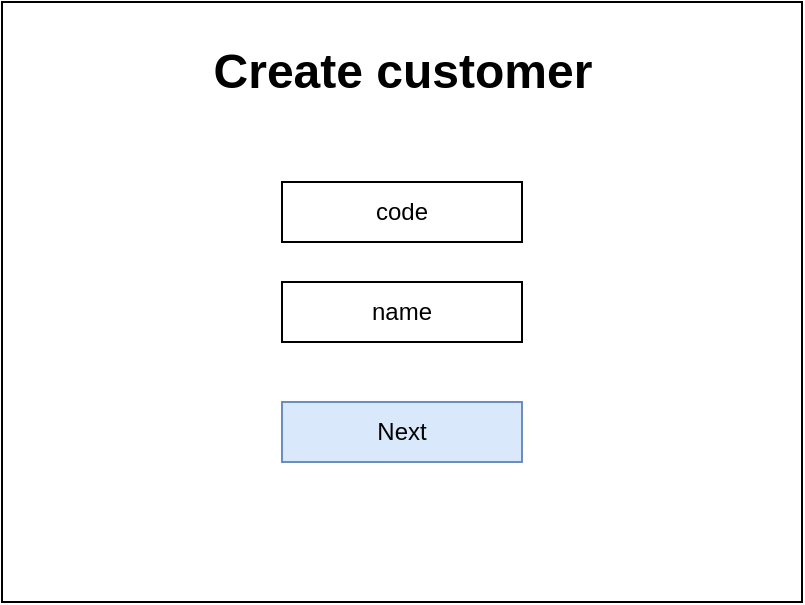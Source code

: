 <mxfile>
    <diagram id="kc85KIfVrFXvi8ETNSCJ" name="Page-1">
        <mxGraphModel dx="197" dy="288" grid="1" gridSize="10" guides="1" tooltips="1" connect="1" arrows="1" fold="1" page="1" pageScale="1" pageWidth="827" pageHeight="1169" math="0" shadow="0">
            <root>
                <mxCell id="0"/>
                <mxCell id="1" parent="0"/>
                <mxCell id="2" value="" style="rounded=0;whiteSpace=wrap;html=1;" parent="1" vertex="1">
                    <mxGeometry x="30" y="50" width="400" height="300" as="geometry"/>
                </mxCell>
                <mxCell id="3" value="code" style="rounded=0;whiteSpace=wrap;html=1;" parent="1" vertex="1">
                    <mxGeometry x="170" y="140" width="120" height="30" as="geometry"/>
                </mxCell>
                <mxCell id="4" value="name" style="rounded=0;whiteSpace=wrap;html=1;" parent="1" vertex="1">
                    <mxGeometry x="170" y="190" width="120" height="30" as="geometry"/>
                </mxCell>
                <mxCell id="6" value="Next" style="rounded=0;whiteSpace=wrap;html=1;fillColor=#dae8fc;strokeColor=#6c8ebf;" parent="1" vertex="1">
                    <mxGeometry x="170" y="250" width="120" height="30" as="geometry"/>
                </mxCell>
                <mxCell id="L5lTysUfUO5zeyv_Ckmo-6" value="&lt;h1&gt;Create customer&lt;/h1&gt;" style="text;html=1;strokeColor=none;fillColor=none;align=center;verticalAlign=middle;whiteSpace=wrap;rounded=0;" parent="1" vertex="1">
                    <mxGeometry x="117.5" y="70" width="225" height="30" as="geometry"/>
                </mxCell>
            </root>
        </mxGraphModel>
    </diagram>
    <diagram id="NDdKJ7S9wLHo1rtU-QSs" name="Page-2">
        <mxGraphModel dx="197" dy="288" grid="1" gridSize="10" guides="1" tooltips="1" connect="1" arrows="1" fold="1" page="1" pageScale="1" pageWidth="827" pageHeight="1169" math="0" shadow="0">
            <root>
                <mxCell id="OenDWYVb1uhopkoBQ1cc-0"/>
                <mxCell id="OenDWYVb1uhopkoBQ1cc-1" parent="OenDWYVb1uhopkoBQ1cc-0"/>
                <mxCell id="OenDWYVb1uhopkoBQ1cc-2" value="" style="rounded=0;whiteSpace=wrap;html=1;" parent="OenDWYVb1uhopkoBQ1cc-1" vertex="1">
                    <mxGeometry x="30" y="50" width="400" height="400" as="geometry"/>
                </mxCell>
                <mxCell id="OenDWYVb1uhopkoBQ1cc-3" value="Address" style="rounded=0;whiteSpace=wrap;html=1;" parent="OenDWYVb1uhopkoBQ1cc-1" vertex="1">
                    <mxGeometry x="150" y="210" width="160" height="30" as="geometry"/>
                </mxCell>
                <mxCell id="OenDWYVb1uhopkoBQ1cc-4" value="Complement (facultatif)" style="rounded=0;whiteSpace=wrap;html=1;" parent="OenDWYVb1uhopkoBQ1cc-1" vertex="1">
                    <mxGeometry x="150" y="250" width="160" height="30" as="geometry"/>
                </mxCell>
                <mxCell id="OenDWYVb1uhopkoBQ1cc-5" value="Submit" style="rounded=0;whiteSpace=wrap;html=1;fillColor=#dae8fc;strokeColor=#6c8ebf;" parent="OenDWYVb1uhopkoBQ1cc-1" vertex="1">
                    <mxGeometry x="240" y="400" width="70" height="30" as="geometry"/>
                </mxCell>
                <mxCell id="OenDWYVb1uhopkoBQ1cc-6" value="Back" style="rounded=0;whiteSpace=wrap;html=1;fillColor=#dae8fc;strokeColor=#6c8ebf;" parent="OenDWYVb1uhopkoBQ1cc-1" vertex="1">
                    <mxGeometry x="150" y="400" width="70" height="30" as="geometry"/>
                </mxCell>
                <mxCell id="OenDWYVb1uhopkoBQ1cc-7" value="&lt;h1&gt;Address&lt;/h1&gt;" style="text;html=1;strokeColor=none;fillColor=none;align=center;verticalAlign=middle;whiteSpace=wrap;rounded=0;" parent="OenDWYVb1uhopkoBQ1cc-1" vertex="1">
                    <mxGeometry x="200" y="70" width="60" height="30" as="geometry"/>
                </mxCell>
                <mxCell id="OenDWYVb1uhopkoBQ1cc-9" value="Fullname" style="rounded=0;whiteSpace=wrap;html=1;" parent="OenDWYVb1uhopkoBQ1cc-1" vertex="1">
                    <mxGeometry x="150" y="170" width="160" height="30" as="geometry"/>
                </mxCell>
                <mxCell id="OenDWYVb1uhopkoBQ1cc-11" value="Coutry / Region" style="rounded=0;whiteSpace=wrap;html=1;" parent="OenDWYVb1uhopkoBQ1cc-1" vertex="1">
                    <mxGeometry x="150" y="130" width="160" height="30" as="geometry"/>
                </mxCell>
                <mxCell id="zYgIsYAMVWAC8hOwJK2X-2" value="PostalCode" style="rounded=0;whiteSpace=wrap;html=1;" parent="OenDWYVb1uhopkoBQ1cc-1" vertex="1">
                    <mxGeometry x="150" y="290" width="160" height="30" as="geometry"/>
                </mxCell>
                <mxCell id="zYgIsYAMVWAC8hOwJK2X-3" value="City" style="rounded=0;whiteSpace=wrap;html=1;" parent="OenDWYVb1uhopkoBQ1cc-1" vertex="1">
                    <mxGeometry x="150" y="330" width="160" height="30" as="geometry"/>
                </mxCell>
                <mxCell id="zYgIsYAMVWAC8hOwJK2X-4" value="" style="whiteSpace=wrap;html=1;aspect=fixed;" parent="OenDWYVb1uhopkoBQ1cc-1" vertex="1">
                    <mxGeometry x="150" y="370" width="20" height="20" as="geometry"/>
                </mxCell>
                <mxCell id="zYgIsYAMVWAC8hOwJK2X-5" value="Default address" style="text;html=1;strokeColor=none;fillColor=none;align=center;verticalAlign=middle;whiteSpace=wrap;rounded=0;" parent="OenDWYVb1uhopkoBQ1cc-1" vertex="1">
                    <mxGeometry x="165" y="360" width="130" height="40" as="geometry"/>
                </mxCell>
            </root>
        </mxGraphModel>
    </diagram>
</mxfile>